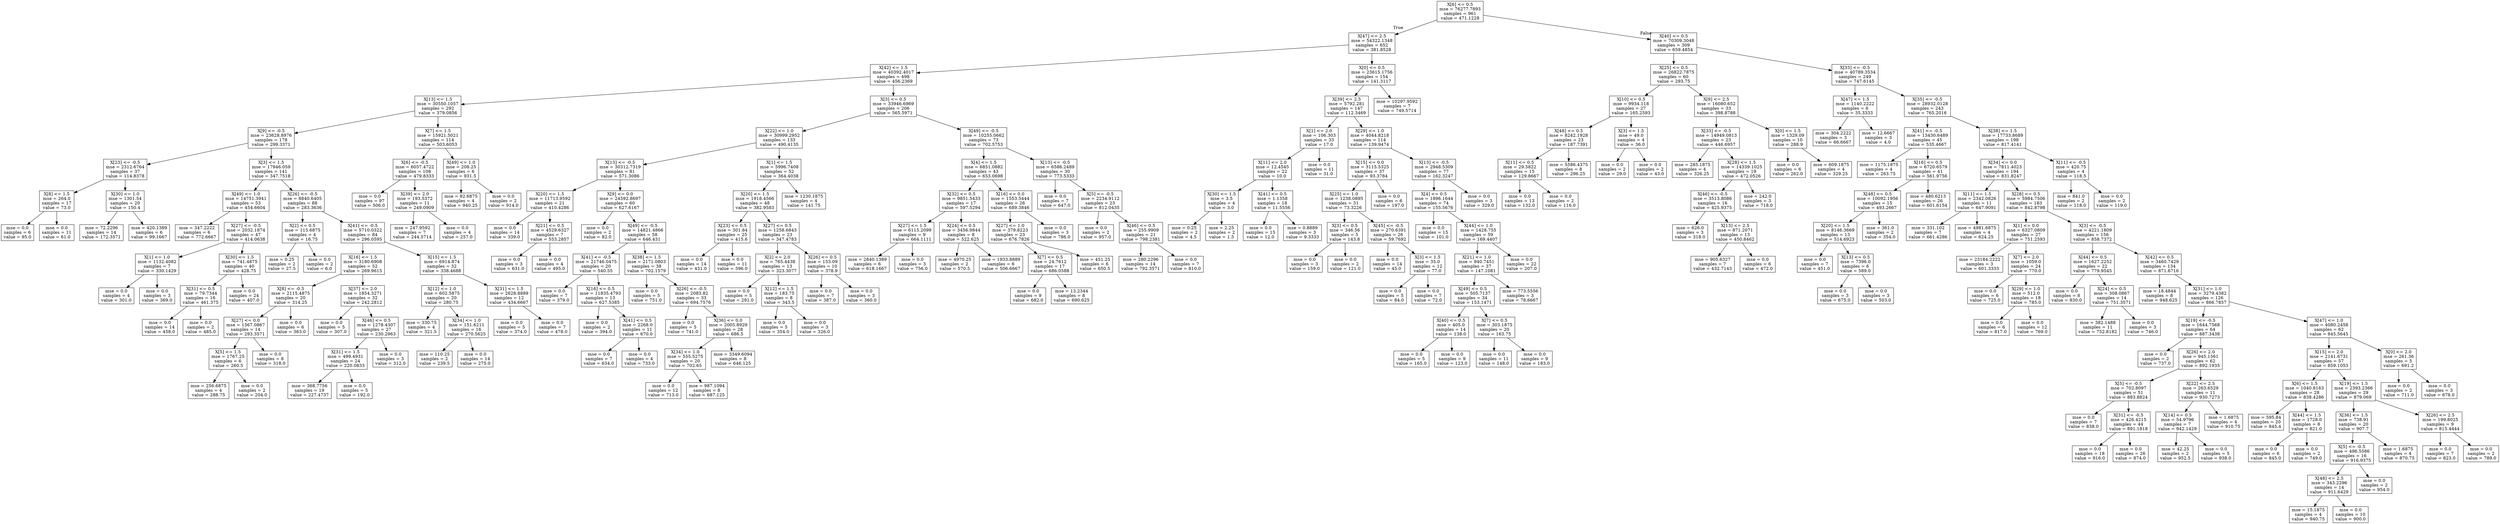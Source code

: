 digraph Tree {
node [shape=box] ;
0 [label="X[6] <= 0.5\nmse = 76277.7893\nsamples = 961\nvalue = 471.1228"] ;
1 [label="X[47] <= 2.5\nmse = 54322.1348\nsamples = 652\nvalue = 381.8528"] ;
0 -> 1 [labeldistance=2.5, labelangle=45, headlabel="True"] ;
2 [label="X[42] <= 1.5\nmse = 40392.4017\nsamples = 498\nvalue = 456.2369"] ;
1 -> 2 ;
3 [label="X[13] <= 1.5\nmse = 30550.1057\nsamples = 292\nvalue = 379.0856"] ;
2 -> 3 ;
4 [label="X[9] <= -0.5\nmse = 23628.8976\nsamples = 178\nvalue = 299.3371"] ;
3 -> 4 ;
5 [label="X[23] <= -0.5\nmse = 2312.6764\nsamples = 37\nvalue = 114.8378"] ;
4 -> 5 ;
6 [label="X[8] <= 1.5\nmse = 264.0\nsamples = 17\nvalue = 73.0"] ;
5 -> 6 ;
7 [label="mse = 0.0\nsamples = 6\nvalue = 95.0"] ;
6 -> 7 ;
8 [label="mse = 0.0\nsamples = 11\nvalue = 61.0"] ;
6 -> 8 ;
9 [label="X[30] <= 1.0\nmse = 1301.54\nsamples = 20\nvalue = 150.4"] ;
5 -> 9 ;
10 [label="mse = 72.2296\nsamples = 14\nvalue = 172.3571"] ;
9 -> 10 ;
11 [label="mse = 420.1389\nsamples = 6\nvalue = 99.1667"] ;
9 -> 11 ;
12 [label="X[3] <= 1.5\nmse = 17946.059\nsamples = 141\nvalue = 347.7518"] ;
4 -> 12 ;
13 [label="X[49] <= 1.0\nmse = 14751.3941\nsamples = 53\nvalue = 454.6604"] ;
12 -> 13 ;
14 [label="mse = 347.2222\nsamples = 6\nvalue = 772.6667"] ;
13 -> 14 ;
15 [label="X[27] <= -0.5\nmse = 2032.1874\nsamples = 47\nvalue = 414.0638"] ;
13 -> 15 ;
16 [label="X[1] <= 1.0\nmse = 1132.4082\nsamples = 7\nvalue = 330.1429"] ;
15 -> 16 ;
17 [label="mse = 0.0\nsamples = 4\nvalue = 301.0"] ;
16 -> 17 ;
18 [label="mse = 0.0\nsamples = 3\nvalue = 369.0"] ;
16 -> 18 ;
19 [label="X[30] <= 1.5\nmse = 741.4875\nsamples = 40\nvalue = 428.75"] ;
15 -> 19 ;
20 [label="X[31] <= 0.5\nmse = 79.7344\nsamples = 16\nvalue = 461.375"] ;
19 -> 20 ;
21 [label="mse = 0.0\nsamples = 14\nvalue = 458.0"] ;
20 -> 21 ;
22 [label="mse = 0.0\nsamples = 2\nvalue = 485.0"] ;
20 -> 22 ;
23 [label="mse = 0.0\nsamples = 24\nvalue = 407.0"] ;
19 -> 23 ;
24 [label="X[26] <= -0.5\nmse = 8840.6405\nsamples = 88\nvalue = 283.3636"] ;
12 -> 24 ;
25 [label="X[2] <= 0.5\nmse = 115.6875\nsamples = 4\nvalue = 16.75"] ;
24 -> 25 ;
26 [label="mse = 0.25\nsamples = 2\nvalue = 27.5"] ;
25 -> 26 ;
27 [label="mse = 0.0\nsamples = 2\nvalue = 6.0"] ;
25 -> 27 ;
28 [label="X[41] <= -0.5\nmse = 5710.0322\nsamples = 84\nvalue = 296.0595"] ;
24 -> 28 ;
29 [label="X[16] <= 1.5\nmse = 3180.6908\nsamples = 52\nvalue = 269.9615"] ;
28 -> 29 ;
30 [label="X[8] <= -0.5\nmse = 2115.4875\nsamples = 20\nvalue = 314.25"] ;
29 -> 30 ;
31 [label="X[27] <= 0.0\nmse = 1567.0867\nsamples = 14\nvalue = 293.3571"] ;
30 -> 31 ;
32 [label="X[5] <= 1.5\nmse = 1767.25\nsamples = 6\nvalue = 260.5"] ;
31 -> 32 ;
33 [label="mse = 256.6875\nsamples = 4\nvalue = 288.75"] ;
32 -> 33 ;
34 [label="mse = 0.0\nsamples = 2\nvalue = 204.0"] ;
32 -> 34 ;
35 [label="mse = 0.0\nsamples = 8\nvalue = 318.0"] ;
31 -> 35 ;
36 [label="mse = 0.0\nsamples = 6\nvalue = 363.0"] ;
30 -> 36 ;
37 [label="X[37] <= 2.0\nmse = 1854.3271\nsamples = 32\nvalue = 242.2812"] ;
29 -> 37 ;
38 [label="mse = 0.0\nsamples = 5\nvalue = 307.0"] ;
37 -> 38 ;
39 [label="X[46] <= 0.5\nmse = 1278.4307\nsamples = 27\nvalue = 230.2963"] ;
37 -> 39 ;
40 [label="X[31] <= 1.5\nmse = 499.4931\nsamples = 24\nvalue = 220.0833"] ;
39 -> 40 ;
41 [label="mse = 368.7756\nsamples = 19\nvalue = 227.4737"] ;
40 -> 41 ;
42 [label="mse = 0.0\nsamples = 5\nvalue = 192.0"] ;
40 -> 42 ;
43 [label="mse = 0.0\nsamples = 3\nvalue = 312.0"] ;
39 -> 43 ;
44 [label="X[15] <= 1.5\nmse = 6914.874\nsamples = 32\nvalue = 338.4688"] ;
28 -> 44 ;
45 [label="X[12] <= 1.0\nmse = 602.5875\nsamples = 20\nvalue = 280.75"] ;
44 -> 45 ;
46 [label="mse = 330.75\nsamples = 4\nvalue = 321.5"] ;
45 -> 46 ;
47 [label="X[34] <= 1.0\nmse = 151.6211\nsamples = 16\nvalue = 270.5625"] ;
45 -> 47 ;
48 [label="mse = 110.25\nsamples = 2\nvalue = 239.5"] ;
47 -> 48 ;
49 [label="mse = 0.0\nsamples = 14\nvalue = 275.0"] ;
47 -> 49 ;
50 [label="X[31] <= 1.5\nmse = 2628.8889\nsamples = 12\nvalue = 434.6667"] ;
44 -> 50 ;
51 [label="mse = 0.0\nsamples = 5\nvalue = 374.0"] ;
50 -> 51 ;
52 [label="mse = 0.0\nsamples = 7\nvalue = 478.0"] ;
50 -> 52 ;
53 [label="X[7] <= 1.5\nmse = 15921.5021\nsamples = 114\nvalue = 503.6053"] ;
3 -> 53 ;
54 [label="X[6] <= -0.5\nmse = 6057.4722\nsamples = 108\nvalue = 479.8333"] ;
53 -> 54 ;
55 [label="mse = 0.0\nsamples = 97\nvalue = 506.0"] ;
54 -> 55 ;
56 [label="X[39] <= 2.0\nmse = 193.5372\nsamples = 11\nvalue = 249.0909"] ;
54 -> 56 ;
57 [label="mse = 247.9592\nsamples = 7\nvalue = 244.5714"] ;
56 -> 57 ;
58 [label="mse = 0.0\nsamples = 4\nvalue = 257.0"] ;
56 -> 58 ;
59 [label="X[49] <= 1.0\nmse = 208.25\nsamples = 6\nvalue = 931.5"] ;
53 -> 59 ;
60 [label="mse = 82.6875\nsamples = 4\nvalue = 940.25"] ;
59 -> 60 ;
61 [label="mse = 0.0\nsamples = 2\nvalue = 914.0"] ;
59 -> 61 ;
62 [label="X[3] <= 0.5\nmse = 33946.6969\nsamples = 206\nvalue = 565.5971"] ;
2 -> 62 ;
63 [label="X[22] <= 1.0\nmse = 30999.2952\nsamples = 133\nvalue = 490.4135"] ;
62 -> 63 ;
64 [label="X[13] <= -0.5\nmse = 30312.7319\nsamples = 81\nvalue = 571.3086"] ;
63 -> 64 ;
65 [label="X[20] <= 1.5\nmse = 11713.9592\nsamples = 21\nvalue = 410.4286"] ;
64 -> 65 ;
66 [label="mse = 0.0\nsamples = 14\nvalue = 339.0"] ;
65 -> 66 ;
67 [label="X[21] <= 0.5\nmse = 4529.6327\nsamples = 7\nvalue = 553.2857"] ;
65 -> 67 ;
68 [label="mse = 0.0\nsamples = 3\nvalue = 631.0"] ;
67 -> 68 ;
69 [label="mse = 0.0\nsamples = 4\nvalue = 495.0"] ;
67 -> 69 ;
70 [label="X[9] <= 0.0\nmse = 24592.8697\nsamples = 60\nvalue = 627.6167"] ;
64 -> 70 ;
71 [label="mse = 0.0\nsamples = 2\nvalue = 82.0"] ;
70 -> 71 ;
72 [label="X[49] <= -0.5\nmse = 14821.4866\nsamples = 58\nvalue = 646.431"] ;
70 -> 72 ;
73 [label="X[41] <= -0.5\nmse = 21746.0475\nsamples = 20\nvalue = 540.55"] ;
72 -> 73 ;
74 [label="mse = 0.0\nsamples = 7\nvalue = 379.0"] ;
73 -> 74 ;
75 [label="X[16] <= 0.5\nmse = 11835.4793\nsamples = 13\nvalue = 627.5385"] ;
73 -> 75 ;
76 [label="mse = 0.0\nsamples = 2\nvalue = 394.0"] ;
75 -> 76 ;
77 [label="X[41] <= 0.5\nmse = 2268.0\nsamples = 11\nvalue = 670.0"] ;
75 -> 77 ;
78 [label="mse = 0.0\nsamples = 7\nvalue = 634.0"] ;
77 -> 78 ;
79 [label="mse = 0.0\nsamples = 4\nvalue = 733.0"] ;
77 -> 79 ;
80 [label="X[38] <= 1.5\nmse = 2171.0803\nsamples = 38\nvalue = 702.1579"] ;
72 -> 80 ;
81 [label="mse = 0.0\nsamples = 5\nvalue = 751.0"] ;
80 -> 81 ;
82 [label="X[26] <= -0.5\nmse = 2083.82\nsamples = 33\nvalue = 694.7576"] ;
80 -> 82 ;
83 [label="mse = 0.0\nsamples = 5\nvalue = 741.0"] ;
82 -> 83 ;
84 [label="X[36] <= 0.0\nmse = 2005.8929\nsamples = 28\nvalue = 686.5"] ;
82 -> 84 ;
85 [label="X[34] <= 1.0\nmse = 555.5275\nsamples = 20\nvalue = 702.65"] ;
84 -> 85 ;
86 [label="mse = 0.0\nsamples = 12\nvalue = 713.0"] ;
85 -> 86 ;
87 [label="mse = 987.1094\nsamples = 8\nvalue = 687.125"] ;
85 -> 87 ;
88 [label="mse = 3349.6094\nsamples = 8\nvalue = 646.125"] ;
84 -> 88 ;
89 [label="X[1] <= 1.5\nmse = 5996.7408\nsamples = 52\nvalue = 364.4038"] ;
63 -> 89 ;
90 [label="X[20] <= 1.5\nmse = 1918.4566\nsamples = 48\nvalue = 382.9583"] ;
89 -> 90 ;
91 [label="X[23] <= 0.5\nmse = 301.84\nsamples = 25\nvalue = 415.6"] ;
90 -> 91 ;
92 [label="mse = 0.0\nsamples = 14\nvalue = 431.0"] ;
91 -> 92 ;
93 [label="mse = 0.0\nsamples = 11\nvalue = 396.0"] ;
91 -> 93 ;
94 [label="X[27] <= 0.5\nmse = 1258.6843\nsamples = 23\nvalue = 347.4783"] ;
90 -> 94 ;
95 [label="X[2] <= 2.0\nmse = 765.4438\nsamples = 13\nvalue = 323.3077"] ;
94 -> 95 ;
96 [label="mse = 0.0\nsamples = 5\nvalue = 291.0"] ;
95 -> 96 ;
97 [label="X[12] <= 1.5\nmse = 183.75\nsamples = 8\nvalue = 343.5"] ;
95 -> 97 ;
98 [label="mse = 0.0\nsamples = 5\nvalue = 354.0"] ;
97 -> 98 ;
99 [label="mse = 0.0\nsamples = 3\nvalue = 326.0"] ;
97 -> 99 ;
100 [label="X[26] <= 0.5\nmse = 153.09\nsamples = 10\nvalue = 378.9"] ;
94 -> 100 ;
101 [label="mse = 0.0\nsamples = 7\nvalue = 387.0"] ;
100 -> 101 ;
102 [label="mse = 0.0\nsamples = 3\nvalue = 360.0"] ;
100 -> 102 ;
103 [label="mse = 1230.1875\nsamples = 4\nvalue = 141.75"] ;
89 -> 103 ;
104 [label="X[49] <= -0.5\nmse = 10255.0662\nsamples = 73\nvalue = 702.5753"] ;
62 -> 104 ;
105 [label="X[4] <= 1.5\nmse = 6851.0882\nsamples = 43\nvalue = 653.0698"] ;
104 -> 105 ;
106 [label="X[32] <= 0.5\nmse = 9851.5433\nsamples = 17\nvalue = 597.5294"] ;
105 -> 106 ;
107 [label="X[27] <= 1.5\nmse = 6115.2099\nsamples = 9\nvalue = 664.1111"] ;
106 -> 107 ;
108 [label="mse = 2840.1389\nsamples = 6\nvalue = 618.1667"] ;
107 -> 108 ;
109 [label="mse = 0.0\nsamples = 3\nvalue = 756.0"] ;
107 -> 109 ;
110 [label="X[24] <= 0.5\nmse = 3456.9844\nsamples = 8\nvalue = 522.625"] ;
106 -> 110 ;
111 [label="mse = 4970.25\nsamples = 2\nvalue = 570.5"] ;
110 -> 111 ;
112 [label="mse = 1933.8889\nsamples = 6\nvalue = 506.6667"] ;
110 -> 112 ;
113 [label="X[16] <= 0.0\nmse = 1553.5444\nsamples = 26\nvalue = 689.3846"] ;
105 -> 113 ;
114 [label="X[27] <= 1.0\nmse = 379.8223\nsamples = 23\nvalue = 676.7826"] ;
113 -> 114 ;
115 [label="X[7] <= 0.5\nmse = 24.7612\nsamples = 17\nvalue = 686.0588"] ;
114 -> 115 ;
116 [label="mse = 0.0\nsamples = 9\nvalue = 682.0"] ;
115 -> 116 ;
117 [label="mse = 13.2344\nsamples = 8\nvalue = 690.625"] ;
115 -> 117 ;
118 [label="mse = 451.25\nsamples = 6\nvalue = 650.5"] ;
114 -> 118 ;
119 [label="mse = 0.0\nsamples = 3\nvalue = 786.0"] ;
113 -> 119 ;
120 [label="X[13] <= -0.5\nmse = 6586.2489\nsamples = 30\nvalue = 773.5333"] ;
104 -> 120 ;
121 [label="mse = 0.0\nsamples = 7\nvalue = 647.0"] ;
120 -> 121 ;
122 [label="X[5] <= -0.5\nmse = 2234.9112\nsamples = 23\nvalue = 812.0435"] ;
120 -> 122 ;
123 [label="mse = 0.0\nsamples = 2\nvalue = 957.0"] ;
122 -> 123 ;
124 [label="X[46] <= 0.5\nmse = 255.9909\nsamples = 21\nvalue = 798.2381"] ;
122 -> 124 ;
125 [label="mse = 280.2296\nsamples = 14\nvalue = 792.3571"] ;
124 -> 125 ;
126 [label="mse = 0.0\nsamples = 7\nvalue = 810.0"] ;
124 -> 126 ;
127 [label="X[0] <= 0.5\nmse = 23615.1756\nsamples = 154\nvalue = 141.3117"] ;
1 -> 127 ;
128 [label="X[39] <= 2.5\nmse = 5792.281\nsamples = 147\nvalue = 112.3469"] ;
127 -> 128 ;
129 [label="X[1] <= 2.0\nmse = 106.303\nsamples = 33\nvalue = 17.0"] ;
128 -> 129 ;
130 [label="X[11] <= 2.0\nmse = 12.4545\nsamples = 22\nvalue = 10.0"] ;
129 -> 130 ;
131 [label="X[30] <= 1.5\nmse = 3.5\nsamples = 4\nvalue = 3.0"] ;
130 -> 131 ;
132 [label="mse = 0.25\nsamples = 2\nvalue = 4.5"] ;
131 -> 132 ;
133 [label="mse = 2.25\nsamples = 2\nvalue = 1.5"] ;
131 -> 133 ;
134 [label="X[41] <= 0.5\nmse = 1.1358\nsamples = 18\nvalue = 11.5556"] ;
130 -> 134 ;
135 [label="mse = 0.0\nsamples = 15\nvalue = 12.0"] ;
134 -> 135 ;
136 [label="mse = 0.8889\nsamples = 3\nvalue = 9.3333"] ;
134 -> 136 ;
137 [label="mse = 0.0\nsamples = 11\nvalue = 31.0"] ;
129 -> 137 ;
138 [label="X[29] <= 1.0\nmse = 4044.8218\nsamples = 114\nvalue = 139.9474"] ;
128 -> 138 ;
139 [label="X[15] <= 0.0\nmse = 3115.5325\nsamples = 37\nvalue = 93.3784"] ;
138 -> 139 ;
140 [label="X[25] <= 1.0\nmse = 1238.0895\nsamples = 31\nvalue = 73.3226"] ;
139 -> 140 ;
141 [label="X[3] <= 0.5\nmse = 346.56\nsamples = 5\nvalue = 143.8"] ;
140 -> 141 ;
142 [label="mse = 0.0\nsamples = 3\nvalue = 159.0"] ;
141 -> 142 ;
143 [label="mse = 0.0\nsamples = 2\nvalue = 121.0"] ;
141 -> 143 ;
144 [label="X[45] <= -0.5\nmse = 270.6391\nsamples = 26\nvalue = 59.7692"] ;
140 -> 144 ;
145 [label="mse = 0.0\nsamples = 14\nvalue = 45.0"] ;
144 -> 145 ;
146 [label="X[3] <= 1.5\nmse = 35.0\nsamples = 12\nvalue = 77.0"] ;
144 -> 146 ;
147 [label="mse = 0.0\nsamples = 5\nvalue = 84.0"] ;
146 -> 147 ;
148 [label="mse = 0.0\nsamples = 7\nvalue = 72.0"] ;
146 -> 148 ;
149 [label="mse = 0.0\nsamples = 6\nvalue = 197.0"] ;
139 -> 149 ;
150 [label="X[13] <= -0.5\nmse = 2948.5309\nsamples = 77\nvalue = 162.3247"] ;
138 -> 150 ;
151 [label="X[4] <= 0.5\nmse = 1896.1644\nsamples = 74\nvalue = 155.5676"] ;
150 -> 151 ;
152 [label="mse = 0.0\nsamples = 15\nvalue = 101.0"] ;
151 -> 152 ;
153 [label="X[44] <= 1.0\nmse = 1428.755\nsamples = 59\nvalue = 169.4407"] ;
151 -> 153 ;
154 [label="X[21] <= 1.0\nmse = 940.7451\nsamples = 37\nvalue = 147.1081"] ;
153 -> 154 ;
155 [label="X[49] <= 0.5\nmse = 505.7137\nsamples = 34\nvalue = 153.1471"] ;
154 -> 155 ;
156 [label="X[40] <= 0.5\nmse = 405.0\nsamples = 14\nvalue = 138.0"] ;
155 -> 156 ;
157 [label="mse = 0.0\nsamples = 5\nvalue = 165.0"] ;
156 -> 157 ;
158 [label="mse = 0.0\nsamples = 9\nvalue = 123.0"] ;
156 -> 158 ;
159 [label="X[7] <= 0.5\nmse = 303.1875\nsamples = 20\nvalue = 163.75"] ;
155 -> 159 ;
160 [label="mse = 0.0\nsamples = 11\nvalue = 148.0"] ;
159 -> 160 ;
161 [label="mse = 0.0\nsamples = 9\nvalue = 183.0"] ;
159 -> 161 ;
162 [label="mse = 773.5556\nsamples = 3\nvalue = 78.6667"] ;
154 -> 162 ;
163 [label="mse = 0.0\nsamples = 22\nvalue = 207.0"] ;
153 -> 163 ;
164 [label="mse = 0.0\nsamples = 3\nvalue = 329.0"] ;
150 -> 164 ;
165 [label="mse = 10297.9592\nsamples = 7\nvalue = 749.5714"] ;
127 -> 165 ;
166 [label="X[40] <= 0.5\nmse = 70309.3048\nsamples = 309\nvalue = 659.4854"] ;
0 -> 166 [labeldistance=2.5, labelangle=-45, headlabel="False"] ;
167 [label="X[25] <= 0.5\nmse = 26822.7875\nsamples = 60\nvalue = 293.75"] ;
166 -> 167 ;
168 [label="X[10] <= 0.5\nmse = 9934.118\nsamples = 27\nvalue = 165.2593"] ;
167 -> 168 ;
169 [label="X[48] <= 0.5\nmse = 8242.1928\nsamples = 23\nvalue = 187.7391"] ;
168 -> 169 ;
170 [label="X[11] <= 0.5\nmse = 29.5822\nsamples = 15\nvalue = 129.8667"] ;
169 -> 170 ;
171 [label="mse = 0.0\nsamples = 13\nvalue = 132.0"] ;
170 -> 171 ;
172 [label="mse = 0.0\nsamples = 2\nvalue = 116.0"] ;
170 -> 172 ;
173 [label="mse = 5586.4375\nsamples = 8\nvalue = 296.25"] ;
169 -> 173 ;
174 [label="X[3] <= 1.5\nmse = 49.0\nsamples = 4\nvalue = 36.0"] ;
168 -> 174 ;
175 [label="mse = 0.0\nsamples = 2\nvalue = 29.0"] ;
174 -> 175 ;
176 [label="mse = 0.0\nsamples = 2\nvalue = 43.0"] ;
174 -> 176 ;
177 [label="X[9] <= 2.5\nmse = 16080.652\nsamples = 33\nvalue = 398.8788"] ;
167 -> 177 ;
178 [label="X[33] <= -0.5\nmse = 14949.0813\nsamples = 23\nvalue = 446.6957"] ;
177 -> 178 ;
179 [label="mse = 285.1875\nsamples = 4\nvalue = 326.25"] ;
178 -> 179 ;
180 [label="X[28] <= 1.5\nmse = 14339.1025\nsamples = 19\nvalue = 472.0526"] ;
178 -> 180 ;
181 [label="X[46] <= -0.5\nmse = 3513.8086\nsamples = 16\nvalue = 425.9375"] ;
180 -> 181 ;
182 [label="mse = 626.0\nsamples = 3\nvalue = 318.0"] ;
181 -> 182 ;
183 [label="X[13] <= 2.5\nmse = 871.2071\nsamples = 13\nvalue = 450.8462"] ;
181 -> 183 ;
184 [label="mse = 905.6327\nsamples = 7\nvalue = 432.7143"] ;
183 -> 184 ;
185 [label="mse = 0.0\nsamples = 6\nvalue = 472.0"] ;
183 -> 185 ;
186 [label="mse = 242.0\nsamples = 3\nvalue = 718.0"] ;
180 -> 186 ;
187 [label="X[0] <= 1.5\nmse = 1329.09\nsamples = 10\nvalue = 288.9"] ;
177 -> 187 ;
188 [label="mse = 0.0\nsamples = 6\nvalue = 262.0"] ;
187 -> 188 ;
189 [label="mse = 609.1875\nsamples = 4\nvalue = 329.25"] ;
187 -> 189 ;
190 [label="X[33] <= -0.5\nmse = 40789.3534\nsamples = 249\nvalue = 747.6145"] ;
166 -> 190 ;
191 [label="X[47] <= 1.5\nmse = 1140.2222\nsamples = 6\nvalue = 35.3333"] ;
190 -> 191 ;
192 [label="mse = 304.2222\nsamples = 3\nvalue = 66.6667"] ;
191 -> 192 ;
193 [label="mse = 12.6667\nsamples = 3\nvalue = 4.0"] ;
191 -> 193 ;
194 [label="X[35] <= -0.5\nmse = 28932.0128\nsamples = 243\nvalue = 765.2016"] ;
190 -> 194 ;
195 [label="X[41] <= -0.5\nmse = 13430.6489\nsamples = 45\nvalue = 535.4667"] ;
194 -> 195 ;
196 [label="mse = 1175.1875\nsamples = 4\nvalue = 263.75"] ;
195 -> 196 ;
197 [label="X[16] <= 0.5\nmse = 6720.6579\nsamples = 41\nvalue = 561.9756"] ;
195 -> 197 ;
198 [label="X[48] <= 0.5\nmse = 10092.1956\nsamples = 15\nvalue = 493.2667"] ;
197 -> 198 ;
199 [label="X[20] <= 1.5\nmse = 8146.3669\nsamples = 13\nvalue = 514.6923"] ;
198 -> 199 ;
200 [label="mse = 0.0\nsamples = 7\nvalue = 451.0"] ;
199 -> 200 ;
201 [label="X[13] <= 0.5\nmse = 7396.0\nsamples = 6\nvalue = 589.0"] ;
199 -> 201 ;
202 [label="mse = 0.0\nsamples = 3\nvalue = 675.0"] ;
201 -> 202 ;
203 [label="mse = 0.0\nsamples = 3\nvalue = 503.0"] ;
201 -> 203 ;
204 [label="mse = 361.0\nsamples = 2\nvalue = 354.0"] ;
198 -> 204 ;
205 [label="mse = 480.6213\nsamples = 26\nvalue = 601.6154"] ;
197 -> 205 ;
206 [label="X[38] <= 1.5\nmse = 17733.8689\nsamples = 198\nvalue = 817.4141"] ;
194 -> 206 ;
207 [label="X[34] <= 0.0\nmse = 7811.4023\nsamples = 194\nvalue = 831.8247"] ;
206 -> 207 ;
208 [label="X[11] <= 1.5\nmse = 2342.0826\nsamples = 11\nvalue = 647.9091"] ;
207 -> 208 ;
209 [label="mse = 331.102\nsamples = 7\nvalue = 661.4286"] ;
208 -> 209 ;
210 [label="mse = 4981.6875\nsamples = 4\nvalue = 624.25"] ;
208 -> 210 ;
211 [label="X[28] <= 0.5\nmse = 5984.7506\nsamples = 183\nvalue = 842.8798"] ;
207 -> 211 ;
212 [label="X[1] <= 0.0\nmse = 6327.0809\nsamples = 27\nvalue = 751.2593"] ;
211 -> 212 ;
213 [label="mse = 23184.2222\nsamples = 3\nvalue = 601.3333"] ;
212 -> 213 ;
214 [label="X[7] <= 2.0\nmse = 1059.0\nsamples = 24\nvalue = 770.0"] ;
212 -> 214 ;
215 [label="mse = 0.0\nsamples = 6\nvalue = 725.0"] ;
214 -> 215 ;
216 [label="X[29] <= 1.0\nmse = 512.0\nsamples = 18\nvalue = 785.0"] ;
214 -> 216 ;
217 [label="mse = 0.0\nsamples = 6\nvalue = 817.0"] ;
216 -> 217 ;
218 [label="mse = 0.0\nsamples = 12\nvalue = 769.0"] ;
216 -> 218 ;
219 [label="X[3] <= -0.5\nmse = 4221.1809\nsamples = 156\nvalue = 858.7372"] ;
211 -> 219 ;
220 [label="X[44] <= 0.5\nmse = 1627.2252\nsamples = 22\nvalue = 779.9545"] ;
219 -> 220 ;
221 [label="mse = 0.0\nsamples = 8\nvalue = 830.0"] ;
220 -> 221 ;
222 [label="X[24] <= 0.5\nmse = 308.0867\nsamples = 14\nvalue = 751.3571"] ;
220 -> 222 ;
223 [label="mse = 382.1488\nsamples = 11\nvalue = 752.8182"] ;
222 -> 223 ;
224 [label="mse = 0.0\nsamples = 3\nvalue = 746.0"] ;
222 -> 224 ;
225 [label="X[42] <= 0.5\nmse = 3460.7429\nsamples = 134\nvalue = 871.6716"] ;
219 -> 225 ;
226 [label="mse = 18.4844\nsamples = 8\nvalue = 948.625"] ;
225 -> 226 ;
227 [label="X[31] <= 1.0\nmse = 3279.4382\nsamples = 126\nvalue = 866.7857"] ;
225 -> 227 ;
228 [label="X[19] <= -0.5\nmse = 1644.7568\nsamples = 64\nvalue = 887.3438"] ;
227 -> 228 ;
229 [label="mse = 0.0\nsamples = 2\nvalue = 737.0"] ;
228 -> 229 ;
230 [label="X[26] <= 2.0\nmse = 945.1561\nsamples = 62\nvalue = 892.1935"] ;
228 -> 230 ;
231 [label="X[5] <= -0.5\nmse = 702.8097\nsamples = 51\nvalue = 883.8824"] ;
230 -> 231 ;
232 [label="mse = 0.0\nsamples = 7\nvalue = 838.0"] ;
231 -> 232 ;
233 [label="X[31] <= -0.5\nmse = 426.4215\nsamples = 44\nvalue = 891.1818"] ;
231 -> 233 ;
234 [label="mse = 0.0\nsamples = 18\nvalue = 916.0"] ;
233 -> 234 ;
235 [label="mse = 0.0\nsamples = 26\nvalue = 874.0"] ;
233 -> 235 ;
236 [label="X[22] <= 2.5\nmse = 263.6529\nsamples = 11\nvalue = 930.7273"] ;
230 -> 236 ;
237 [label="X[14] <= 0.5\nmse = 54.9796\nsamples = 7\nvalue = 942.1429"] ;
236 -> 237 ;
238 [label="mse = 42.25\nsamples = 2\nvalue = 952.5"] ;
237 -> 238 ;
239 [label="mse = 0.0\nsamples = 5\nvalue = 938.0"] ;
237 -> 239 ;
240 [label="mse = 1.6875\nsamples = 4\nvalue = 910.75"] ;
236 -> 240 ;
241 [label="X[47] <= 1.0\nmse = 4080.2458\nsamples = 62\nvalue = 845.5645"] ;
227 -> 241 ;
242 [label="X[15] <= 2.0\nmse = 2141.6731\nsamples = 57\nvalue = 859.1053"] ;
241 -> 242 ;
243 [label="X[6] <= 1.5\nmse = 1040.8163\nsamples = 28\nvalue = 838.4286"] ;
242 -> 243 ;
244 [label="mse = 595.84\nsamples = 20\nvalue = 845.4"] ;
243 -> 244 ;
245 [label="X[44] <= 1.5\nmse = 1728.0\nsamples = 8\nvalue = 821.0"] ;
243 -> 245 ;
246 [label="mse = 0.0\nsamples = 6\nvalue = 845.0"] ;
245 -> 246 ;
247 [label="mse = 0.0\nsamples = 2\nvalue = 749.0"] ;
245 -> 247 ;
248 [label="X[19] <= 1.5\nmse = 2393.2366\nsamples = 29\nvalue = 879.069"] ;
242 -> 248 ;
249 [label="X[36] <= 1.5\nmse = 738.91\nsamples = 20\nvalue = 907.7"] ;
248 -> 249 ;
250 [label="X[5] <= -0.5\nmse = 496.5586\nsamples = 16\nvalue = 916.9375"] ;
249 -> 250 ;
251 [label="X[48] <= 2.5\nmse = 343.2296\nsamples = 14\nvalue = 911.6429"] ;
250 -> 251 ;
252 [label="mse = 15.1875\nsamples = 4\nvalue = 940.75"] ;
251 -> 252 ;
253 [label="mse = 0.0\nsamples = 10\nvalue = 900.0"] ;
251 -> 253 ;
254 [label="mse = 0.0\nsamples = 2\nvalue = 954.0"] ;
250 -> 254 ;
255 [label="mse = 1.6875\nsamples = 4\nvalue = 870.75"] ;
249 -> 255 ;
256 [label="X[26] <= 2.5\nmse = 199.8025\nsamples = 9\nvalue = 815.4444"] ;
248 -> 256 ;
257 [label="mse = 0.0\nsamples = 7\nvalue = 823.0"] ;
256 -> 257 ;
258 [label="mse = 0.0\nsamples = 2\nvalue = 789.0"] ;
256 -> 258 ;
259 [label="X[0] <= 2.0\nmse = 261.36\nsamples = 5\nvalue = 691.2"] ;
241 -> 259 ;
260 [label="mse = 0.0\nsamples = 2\nvalue = 711.0"] ;
259 -> 260 ;
261 [label="mse = 0.0\nsamples = 3\nvalue = 678.0"] ;
259 -> 261 ;
262 [label="X[11] <= -0.5\nmse = 420.75\nsamples = 4\nvalue = 118.5"] ;
206 -> 262 ;
263 [label="mse = 841.0\nsamples = 2\nvalue = 118.0"] ;
262 -> 263 ;
264 [label="mse = 0.0\nsamples = 2\nvalue = 119.0"] ;
262 -> 264 ;
}
